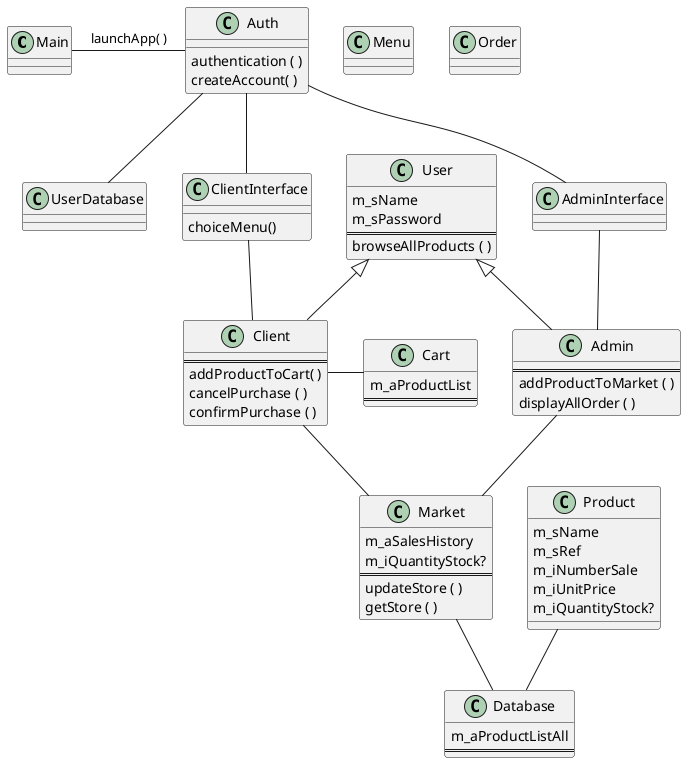 @startuml

class Main {

}
Main - Auth : launchApp( )

class Menu { }

class Auth {
authentication ( )
createAccount( )
}

class UserDatabase {

}

Auth -- UserDatabase

Auth -- ClientInterface
Auth -- AdminInterface

class ClientInterface {

choiceMenu()
}

ClientInterface -- Client

class AdminInterface {

}

AdminInterface -- Admin

class User {
m_sName
m_sPassword
==
browseAllProducts ( )
}

class Admin extends User {
==
addProductToMarket ( )
displayAllOrder ( )
}

Admin -- Market

class Client extends User {
==
addProductToCart( )
cancelPurchase ( )
confirmPurchase ( )
}

Client -- Market
Client - Cart

class Market {
m_aSalesHistory
m_iQuantityStock?
==
updateStore ( )
getStore ( )
}

Market -- Database

class Database {
m_aProductListAll
==
}

class Cart {
m_aProductList
==
}

class Product {
m_sName
m_sRef
m_iNumberSale
m_iUnitPrice
m_iQuantityStock?
}

Product -- Database

class Order {

}

@enduml